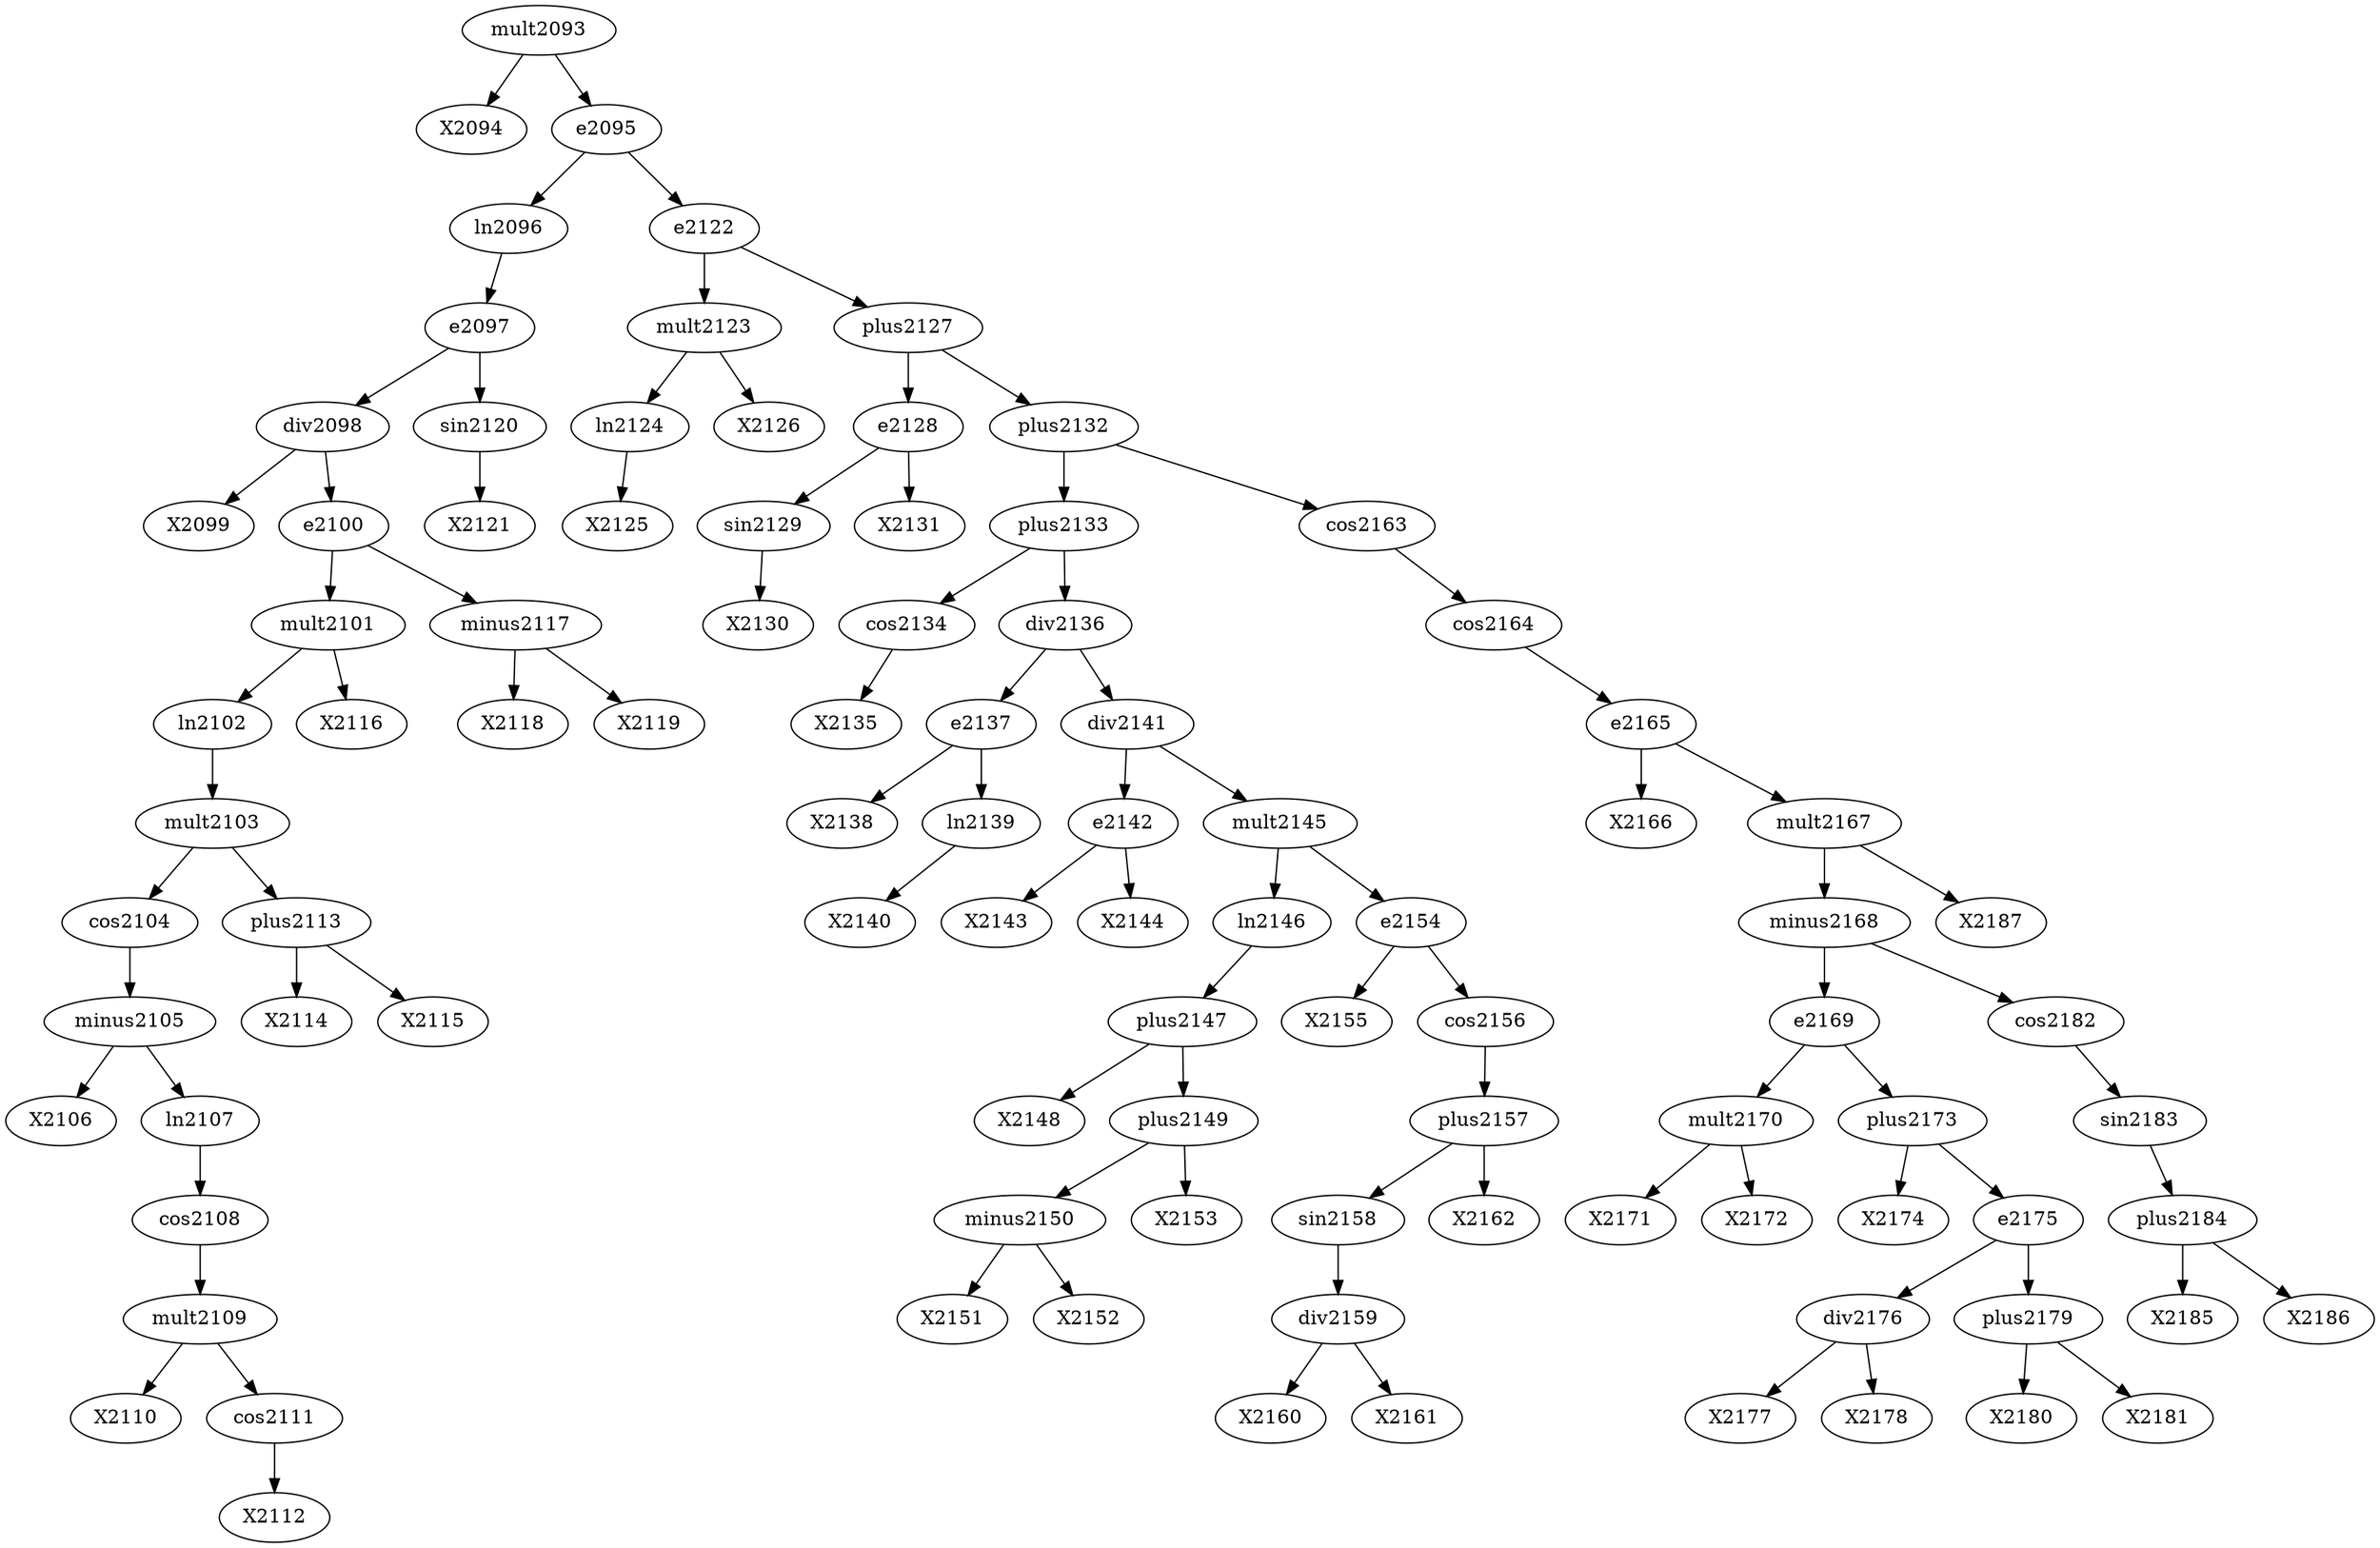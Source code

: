 digraph T {
	mult2093 -> X2094
	div2098 -> X2099
	minus2105 -> X2106
	mult2109 -> X2110
	cos2111 -> X2112
	mult2109 -> cos2111
	cos2108 -> mult2109
	ln2107 -> cos2108
	minus2105 -> ln2107
	cos2104 -> minus2105
	mult2103 -> cos2104
	plus2113 -> X2114
	plus2113 -> X2115
	mult2103 -> plus2113
	ln2102 -> mult2103
	mult2101 -> ln2102
	mult2101 -> X2116
	e2100 -> mult2101
	minus2117 -> X2118
	minus2117 -> X2119
	e2100 -> minus2117
	div2098 -> e2100
	e2097 -> div2098
	sin2120 -> X2121
	e2097 -> sin2120
	ln2096 -> e2097
	e2095 -> ln2096
	ln2124 -> X2125
	mult2123 -> ln2124
	mult2123 -> X2126
	e2122 -> mult2123
	sin2129 -> X2130
	e2128 -> sin2129
	e2128 -> X2131
	plus2127 -> e2128
	cos2134 -> X2135
	plus2133 -> cos2134
	e2137 -> X2138
	ln2139 -> X2140
	e2137 -> ln2139
	div2136 -> e2137
	e2142 -> X2143
	e2142 -> X2144
	div2141 -> e2142
	plus2147 -> X2148
	minus2150 -> X2151
	minus2150 -> X2152
	plus2149 -> minus2150
	plus2149 -> X2153
	plus2147 -> plus2149
	ln2146 -> plus2147
	mult2145 -> ln2146
	e2154 -> X2155
	div2159 -> X2160
	div2159 -> X2161
	sin2158 -> div2159
	plus2157 -> sin2158
	plus2157 -> X2162
	cos2156 -> plus2157
	e2154 -> cos2156
	mult2145 -> e2154
	div2141 -> mult2145
	div2136 -> div2141
	plus2133 -> div2136
	plus2132 -> plus2133
	e2165 -> X2166
	mult2170 -> X2171
	mult2170 -> X2172
	e2169 -> mult2170
	plus2173 -> X2174
	div2176 -> X2177
	div2176 -> X2178
	e2175 -> div2176
	plus2179 -> X2180
	plus2179 -> X2181
	e2175 -> plus2179
	plus2173 -> e2175
	e2169 -> plus2173
	minus2168 -> e2169
	plus2184 -> X2185
	plus2184 -> X2186
	sin2183 -> plus2184
	cos2182 -> sin2183
	minus2168 -> cos2182
	mult2167 -> minus2168
	mult2167 -> X2187
	e2165 -> mult2167
	cos2164 -> e2165
	cos2163 -> cos2164
	plus2132 -> cos2163
	plus2127 -> plus2132
	e2122 -> plus2127
	e2095 -> e2122
	mult2093 -> e2095
}

